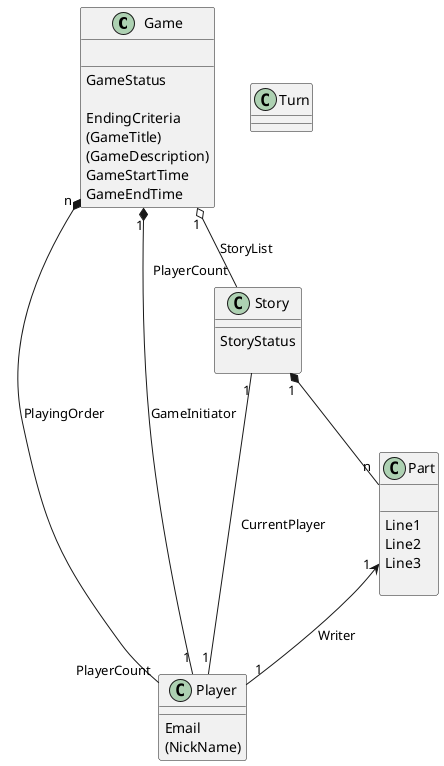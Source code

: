 @startuml


class Game {

__
GameStatus

EndingCriteria
(GameTitle)
(GameDescription)
GameStartTime
GameEndTime
 }

Game "n" *-- "PlayerCount" Player: PlayingOrder

Game "1" *-- "1" Player: GameInitiator

Game "1" o-- "PlayerCount" Story: StoryList

class Player {
__
Email
(NickName)
}


class Story {
___
StoryStatus

}

Story "1"--"1" Player: CurrentPlayer


Story "1" *-- "n" Part
class Part {

__
Line1
Line2
Line3

}

Part "1" <-- "1" Player : Writer

class Turn {

}



@enduml